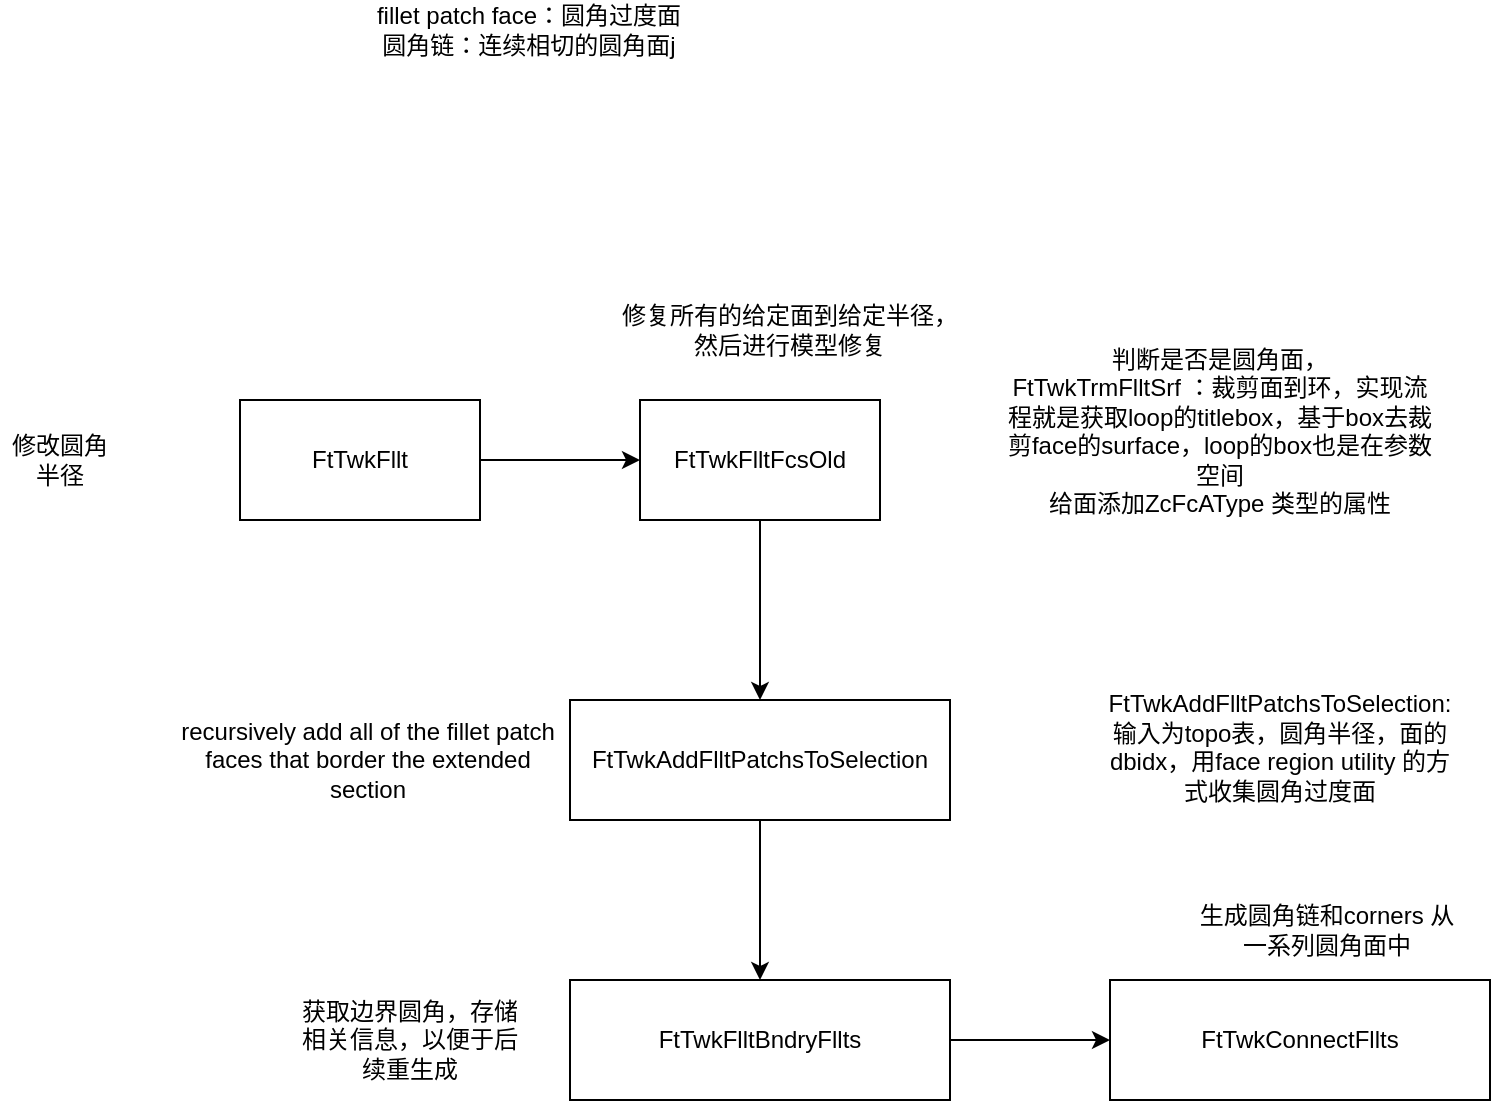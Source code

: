 <mxfile version="24.7.16">
  <diagram name="第 1 页" id="iBJ_GWcfPtX9u_OSnHqf">
    <mxGraphModel dx="1050" dy="618" grid="1" gridSize="10" guides="1" tooltips="1" connect="1" arrows="1" fold="1" page="1" pageScale="1" pageWidth="827" pageHeight="1169" math="0" shadow="0">
      <root>
        <mxCell id="0" />
        <mxCell id="1" parent="0" />
        <mxCell id="LDhWUrSwQTJ1c1cMy9sq-4" value="" style="edgeStyle=orthogonalEdgeStyle;rounded=0;orthogonalLoop=1;jettySize=auto;html=1;" edge="1" parent="1" source="LDhWUrSwQTJ1c1cMy9sq-1" target="LDhWUrSwQTJ1c1cMy9sq-3">
          <mxGeometry relative="1" as="geometry" />
        </mxCell>
        <mxCell id="LDhWUrSwQTJ1c1cMy9sq-1" value="FtTwkFllt" style="rounded=0;whiteSpace=wrap;html=1;" vertex="1" parent="1">
          <mxGeometry x="350" y="290" width="120" height="60" as="geometry" />
        </mxCell>
        <mxCell id="LDhWUrSwQTJ1c1cMy9sq-2" value="修改圆角半径" style="text;html=1;align=center;verticalAlign=middle;whiteSpace=wrap;rounded=0;" vertex="1" parent="1">
          <mxGeometry x="230" y="305" width="60" height="30" as="geometry" />
        </mxCell>
        <mxCell id="LDhWUrSwQTJ1c1cMy9sq-8" value="" style="edgeStyle=orthogonalEdgeStyle;rounded=0;orthogonalLoop=1;jettySize=auto;html=1;" edge="1" parent="1" source="LDhWUrSwQTJ1c1cMy9sq-3" target="LDhWUrSwQTJ1c1cMy9sq-7">
          <mxGeometry relative="1" as="geometry" />
        </mxCell>
        <mxCell id="LDhWUrSwQTJ1c1cMy9sq-3" value="FtTwkFlltFcsOld" style="rounded=0;whiteSpace=wrap;html=1;" vertex="1" parent="1">
          <mxGeometry x="550" y="290" width="120" height="60" as="geometry" />
        </mxCell>
        <mxCell id="LDhWUrSwQTJ1c1cMy9sq-5" value="修复所有的给定面到给定半径，然后进行模型修复" style="text;html=1;align=center;verticalAlign=middle;whiteSpace=wrap;rounded=0;" vertex="1" parent="1">
          <mxGeometry x="540" y="240" width="170" height="30" as="geometry" />
        </mxCell>
        <mxCell id="LDhWUrSwQTJ1c1cMy9sq-6" value="判断是否是圆角面，&lt;div&gt;FtTwkTrmFlltSrf ：裁剪面到环，实现流程就是获取loop的titlebox，基于box去裁剪face的surface，loop的box也是在参数空间&lt;/div&gt;&lt;div&gt;给面添加ZcFcAType 类型的属性&lt;/div&gt;&lt;div&gt;&lt;br&gt;&lt;/div&gt;&lt;div&gt;&lt;br&gt;&lt;/div&gt;" style="text;html=1;align=center;verticalAlign=middle;whiteSpace=wrap;rounded=0;" vertex="1" parent="1">
          <mxGeometry x="730" y="305" width="220" height="30" as="geometry" />
        </mxCell>
        <mxCell id="LDhWUrSwQTJ1c1cMy9sq-13" value="" style="edgeStyle=orthogonalEdgeStyle;rounded=0;orthogonalLoop=1;jettySize=auto;html=1;" edge="1" parent="1" source="LDhWUrSwQTJ1c1cMy9sq-7" target="LDhWUrSwQTJ1c1cMy9sq-12">
          <mxGeometry relative="1" as="geometry" />
        </mxCell>
        <mxCell id="LDhWUrSwQTJ1c1cMy9sq-7" value="FtTwkAddFlltPatchsToSelection" style="rounded=0;whiteSpace=wrap;html=1;" vertex="1" parent="1">
          <mxGeometry x="515" y="440" width="190" height="60" as="geometry" />
        </mxCell>
        <mxCell id="LDhWUrSwQTJ1c1cMy9sq-9" value="recursively add all of the fillet patch faces that border the extended section" style="text;html=1;align=center;verticalAlign=middle;whiteSpace=wrap;rounded=0;" vertex="1" parent="1">
          <mxGeometry x="319" y="455" width="190" height="30" as="geometry" />
        </mxCell>
        <mxCell id="LDhWUrSwQTJ1c1cMy9sq-10" value="FtTwkAddFlltPatchsToSelection:输入为topo表，圆角半径，面的dbidx，用face region utility 的方式收集圆角过度面&lt;div&gt;&lt;br&gt;&lt;div&gt;&lt;br&gt;&lt;/div&gt;&lt;/div&gt;" style="text;html=1;align=center;verticalAlign=middle;whiteSpace=wrap;rounded=0;" vertex="1" parent="1">
          <mxGeometry x="780" y="455" width="180" height="45" as="geometry" />
        </mxCell>
        <mxCell id="LDhWUrSwQTJ1c1cMy9sq-11" value="fillet patch face：圆角过度面&lt;div&gt;圆角链：连续相切的圆角面j&lt;/div&gt;" style="text;html=1;align=center;verticalAlign=middle;whiteSpace=wrap;rounded=0;" vertex="1" parent="1">
          <mxGeometry x="319" y="90" width="351" height="30" as="geometry" />
        </mxCell>
        <mxCell id="LDhWUrSwQTJ1c1cMy9sq-16" value="" style="edgeStyle=orthogonalEdgeStyle;rounded=0;orthogonalLoop=1;jettySize=auto;html=1;" edge="1" parent="1" source="LDhWUrSwQTJ1c1cMy9sq-12" target="LDhWUrSwQTJ1c1cMy9sq-15">
          <mxGeometry relative="1" as="geometry" />
        </mxCell>
        <mxCell id="LDhWUrSwQTJ1c1cMy9sq-12" value="FtTwkFlltBndryFllts" style="rounded=0;whiteSpace=wrap;html=1;" vertex="1" parent="1">
          <mxGeometry x="515" y="580" width="190" height="60" as="geometry" />
        </mxCell>
        <mxCell id="LDhWUrSwQTJ1c1cMy9sq-14" value="获取边界圆角，存储相关信息，以便于后续重生成" style="text;html=1;align=center;verticalAlign=middle;whiteSpace=wrap;rounded=0;" vertex="1" parent="1">
          <mxGeometry x="380" y="595" width="110" height="30" as="geometry" />
        </mxCell>
        <mxCell id="LDhWUrSwQTJ1c1cMy9sq-15" value="FtTwkConnectFllts" style="rounded=0;whiteSpace=wrap;html=1;" vertex="1" parent="1">
          <mxGeometry x="785" y="580" width="190" height="60" as="geometry" />
        </mxCell>
        <mxCell id="LDhWUrSwQTJ1c1cMy9sq-17" value="生成圆角链和corners 从一系列圆角面中" style="text;html=1;align=center;verticalAlign=middle;whiteSpace=wrap;rounded=0;" vertex="1" parent="1">
          <mxGeometry x="827" y="540" width="133" height="30" as="geometry" />
        </mxCell>
      </root>
    </mxGraphModel>
  </diagram>
</mxfile>

